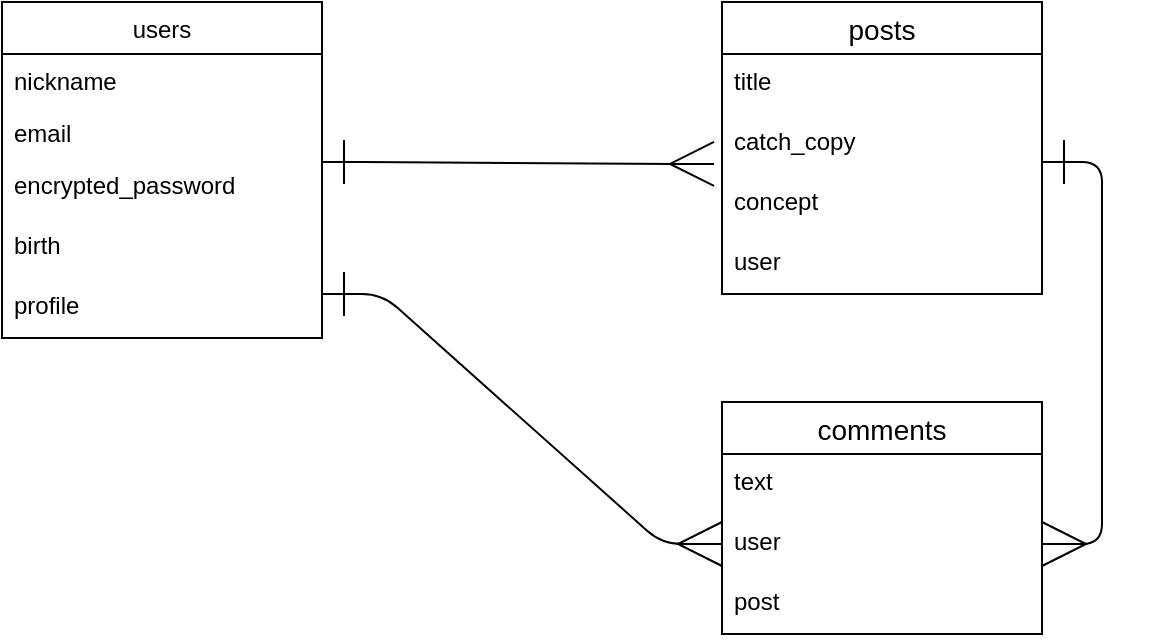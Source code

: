<mxfile>
    <diagram id="FfTIaWDPZGxqnt-mm8yd" name="ページ1">
        <mxGraphModel dx="1254" dy="680" grid="1" gridSize="10" guides="1" tooltips="1" connect="1" arrows="1" fold="1" page="1" pageScale="1" pageWidth="827" pageHeight="1169" math="0" shadow="0">
            <root>
                <mxCell id="0"/>
                <mxCell id="1" parent="0"/>
                <mxCell id="6" value="users" style="swimlane;fontStyle=0;childLayout=stackLayout;horizontal=1;startSize=26;fillColor=none;horizontalStack=0;resizeParent=1;resizeParentMax=0;resizeLast=0;collapsible=1;marginBottom=0;" vertex="1" parent="1">
                    <mxGeometry x="120" y="240" width="160" height="168" as="geometry">
                        <mxRectangle x="120" y="240" width="60" height="26" as="alternateBounds"/>
                    </mxGeometry>
                </mxCell>
                <mxCell id="7" value="nickname" style="text;strokeColor=none;fillColor=none;align=left;verticalAlign=top;spacingLeft=4;spacingRight=4;overflow=hidden;rotatable=0;points=[[0,0.5],[1,0.5]];portConstraint=eastwest;" vertex="1" parent="6">
                    <mxGeometry y="26" width="160" height="26" as="geometry"/>
                </mxCell>
                <mxCell id="8" value="email" style="text;strokeColor=none;fillColor=none;align=left;verticalAlign=top;spacingLeft=4;spacingRight=4;overflow=hidden;rotatable=0;points=[[0,0.5],[1,0.5]];portConstraint=eastwest;" vertex="1" parent="6">
                    <mxGeometry y="52" width="160" height="26" as="geometry"/>
                </mxCell>
                <mxCell id="9" value="encrypted_password" style="text;strokeColor=none;fillColor=none;spacingLeft=4;spacingRight=4;overflow=hidden;rotatable=0;points=[[0,0.5],[1,0.5]];portConstraint=eastwest;fontSize=12;" vertex="1" parent="6">
                    <mxGeometry y="78" width="160" height="30" as="geometry"/>
                </mxCell>
                <mxCell id="15" value="birth" style="text;strokeColor=none;fillColor=none;spacingLeft=4;spacingRight=4;overflow=hidden;rotatable=0;points=[[0,0.5],[1,0.5]];portConstraint=eastwest;fontSize=12;" vertex="1" parent="6">
                    <mxGeometry y="108" width="160" height="30" as="geometry"/>
                </mxCell>
                <mxCell id="16" value="profile" style="text;strokeColor=none;fillColor=none;spacingLeft=4;spacingRight=4;overflow=hidden;rotatable=0;points=[[0,0.5],[1,0.5]];portConstraint=eastwest;fontSize=12;" vertex="1" parent="6">
                    <mxGeometry y="138" width="160" height="30" as="geometry"/>
                </mxCell>
                <mxCell id="34" value="posts" style="swimlane;fontStyle=0;childLayout=stackLayout;horizontal=1;startSize=26;horizontalStack=0;resizeParent=1;resizeParentMax=0;resizeLast=0;collapsible=1;marginBottom=0;align=center;fontSize=14;" vertex="1" parent="1">
                    <mxGeometry x="480" y="240" width="160" height="146" as="geometry"/>
                </mxCell>
                <mxCell id="35" value="title" style="text;strokeColor=none;fillColor=none;spacingLeft=4;spacingRight=4;overflow=hidden;rotatable=0;points=[[0,0.5],[1,0.5]];portConstraint=eastwest;fontSize=12;" vertex="1" parent="34">
                    <mxGeometry y="26" width="160" height="30" as="geometry"/>
                </mxCell>
                <mxCell id="36" value="catch_copy" style="text;strokeColor=none;fillColor=none;spacingLeft=4;spacingRight=4;overflow=hidden;rotatable=0;points=[[0,0.5],[1,0.5]];portConstraint=eastwest;fontSize=12;" vertex="1" parent="34">
                    <mxGeometry y="56" width="160" height="30" as="geometry"/>
                </mxCell>
                <mxCell id="37" value="concept" style="text;strokeColor=none;fillColor=none;spacingLeft=4;spacingRight=4;overflow=hidden;rotatable=0;points=[[0,0.5],[1,0.5]];portConstraint=eastwest;fontSize=12;" vertex="1" parent="34">
                    <mxGeometry y="86" width="160" height="30" as="geometry"/>
                </mxCell>
                <mxCell id="38" value="user" style="text;strokeColor=none;fillColor=none;spacingLeft=4;spacingRight=4;overflow=hidden;rotatable=0;points=[[0,0.5],[1,0.5]];portConstraint=eastwest;fontSize=12;" vertex="1" parent="34">
                    <mxGeometry y="116" width="160" height="30" as="geometry"/>
                </mxCell>
                <mxCell id="40" value="" style="edgeStyle=entityRelationEdgeStyle;fontSize=12;html=1;endArrow=ERmany;endFill=0;startArrow=ERone;startFill=0;endSize=20;startSize=20;targetPerimeterSpacing=0;strokeWidth=1;shadow=0;entryX=-0.025;entryY=0.833;entryDx=0;entryDy=0;entryPerimeter=0;" edge="1" parent="1" target="36">
                    <mxGeometry width="100" height="100" relative="1" as="geometry">
                        <mxPoint x="280" y="320" as="sourcePoint"/>
                        <mxPoint x="466" y="320.5" as="targetPoint"/>
                    </mxGeometry>
                </mxCell>
                <mxCell id="41" value="comments" style="swimlane;fontStyle=0;childLayout=stackLayout;horizontal=1;startSize=26;horizontalStack=0;resizeParent=1;resizeParentMax=0;resizeLast=0;collapsible=1;marginBottom=0;align=center;fontSize=14;" vertex="1" parent="1">
                    <mxGeometry x="480" y="440" width="160" height="116" as="geometry"/>
                </mxCell>
                <mxCell id="42" value="text" style="text;strokeColor=none;fillColor=none;spacingLeft=4;spacingRight=4;overflow=hidden;rotatable=0;points=[[0,0.5],[1,0.5]];portConstraint=eastwest;fontSize=12;" vertex="1" parent="41">
                    <mxGeometry y="26" width="160" height="30" as="geometry"/>
                </mxCell>
                <mxCell id="43" value="user" style="text;strokeColor=none;fillColor=none;spacingLeft=4;spacingRight=4;overflow=hidden;rotatable=0;points=[[0,0.5],[1,0.5]];portConstraint=eastwest;fontSize=12;" vertex="1" parent="41">
                    <mxGeometry y="56" width="160" height="30" as="geometry"/>
                </mxCell>
                <mxCell id="44" value="post" style="text;strokeColor=none;fillColor=none;spacingLeft=4;spacingRight=4;overflow=hidden;rotatable=0;points=[[0,0.5],[1,0.5]];portConstraint=eastwest;fontSize=12;" vertex="1" parent="41">
                    <mxGeometry y="86" width="160" height="30" as="geometry"/>
                </mxCell>
                <mxCell id="80" value="" style="edgeStyle=entityRelationEdgeStyle;fontSize=12;html=1;endArrow=ERmany;endFill=0;startArrow=ERone;startFill=0;endSize=20;startSize=20;targetPerimeterSpacing=0;strokeWidth=1;shadow=0;entryX=0;entryY=0.5;entryDx=0;entryDy=0;" edge="1" parent="1" target="43">
                    <mxGeometry width="100" height="100" relative="1" as="geometry">
                        <mxPoint x="280" y="386" as="sourcePoint"/>
                        <mxPoint x="470" y="510" as="targetPoint"/>
                    </mxGeometry>
                </mxCell>
                <mxCell id="81" value="" style="edgeStyle=entityRelationEdgeStyle;fontSize=12;html=1;endArrow=ERmany;endFill=0;startArrow=ERone;startFill=0;endSize=20;startSize=20;targetPerimeterSpacing=0;strokeWidth=1;shadow=0;entryX=1;entryY=0.5;entryDx=0;entryDy=0;" edge="1" parent="1" target="43">
                    <mxGeometry width="100" height="100" relative="1" as="geometry">
                        <mxPoint x="640" y="320" as="sourcePoint"/>
                        <mxPoint x="827" y="324" as="targetPoint"/>
                    </mxGeometry>
                </mxCell>
            </root>
        </mxGraphModel>
    </diagram>
</mxfile>